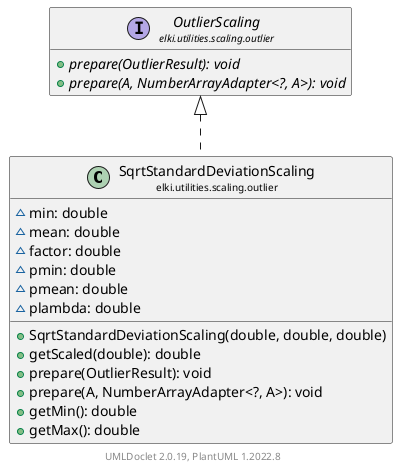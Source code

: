 @startuml
    remove .*\.(Instance|Par|Parameterizer|Factory)$
    set namespaceSeparator none
    hide empty fields
    hide empty methods

    class "<size:14>SqrtStandardDeviationScaling\n<size:10>elki.utilities.scaling.outlier" as elki.utilities.scaling.outlier.SqrtStandardDeviationScaling [[SqrtStandardDeviationScaling.html]] {
        ~min: double
        ~mean: double
        ~factor: double
        ~pmin: double
        ~pmean: double
        ~plambda: double
        +SqrtStandardDeviationScaling(double, double, double)
        +getScaled(double): double
        +prepare(OutlierResult): void
        +prepare(A, NumberArrayAdapter<?, A>): void
        +getMin(): double
        +getMax(): double
    }

    interface "<size:14>OutlierScaling\n<size:10>elki.utilities.scaling.outlier" as elki.utilities.scaling.outlier.OutlierScaling [[OutlierScaling.html]] {
        {abstract} +prepare(OutlierResult): void
        {abstract} +prepare(A, NumberArrayAdapter<?, A>): void
    }
    class "<size:14>SqrtStandardDeviationScaling.Par\n<size:10>elki.utilities.scaling.outlier" as elki.utilities.scaling.outlier.SqrtStandardDeviationScaling.Par [[SqrtStandardDeviationScaling.Par.html]]

    elki.utilities.scaling.outlier.OutlierScaling <|.. elki.utilities.scaling.outlier.SqrtStandardDeviationScaling
    elki.utilities.scaling.outlier.SqrtStandardDeviationScaling +-- elki.utilities.scaling.outlier.SqrtStandardDeviationScaling.Par

    center footer UMLDoclet 2.0.19, PlantUML 1.2022.8
@enduml
